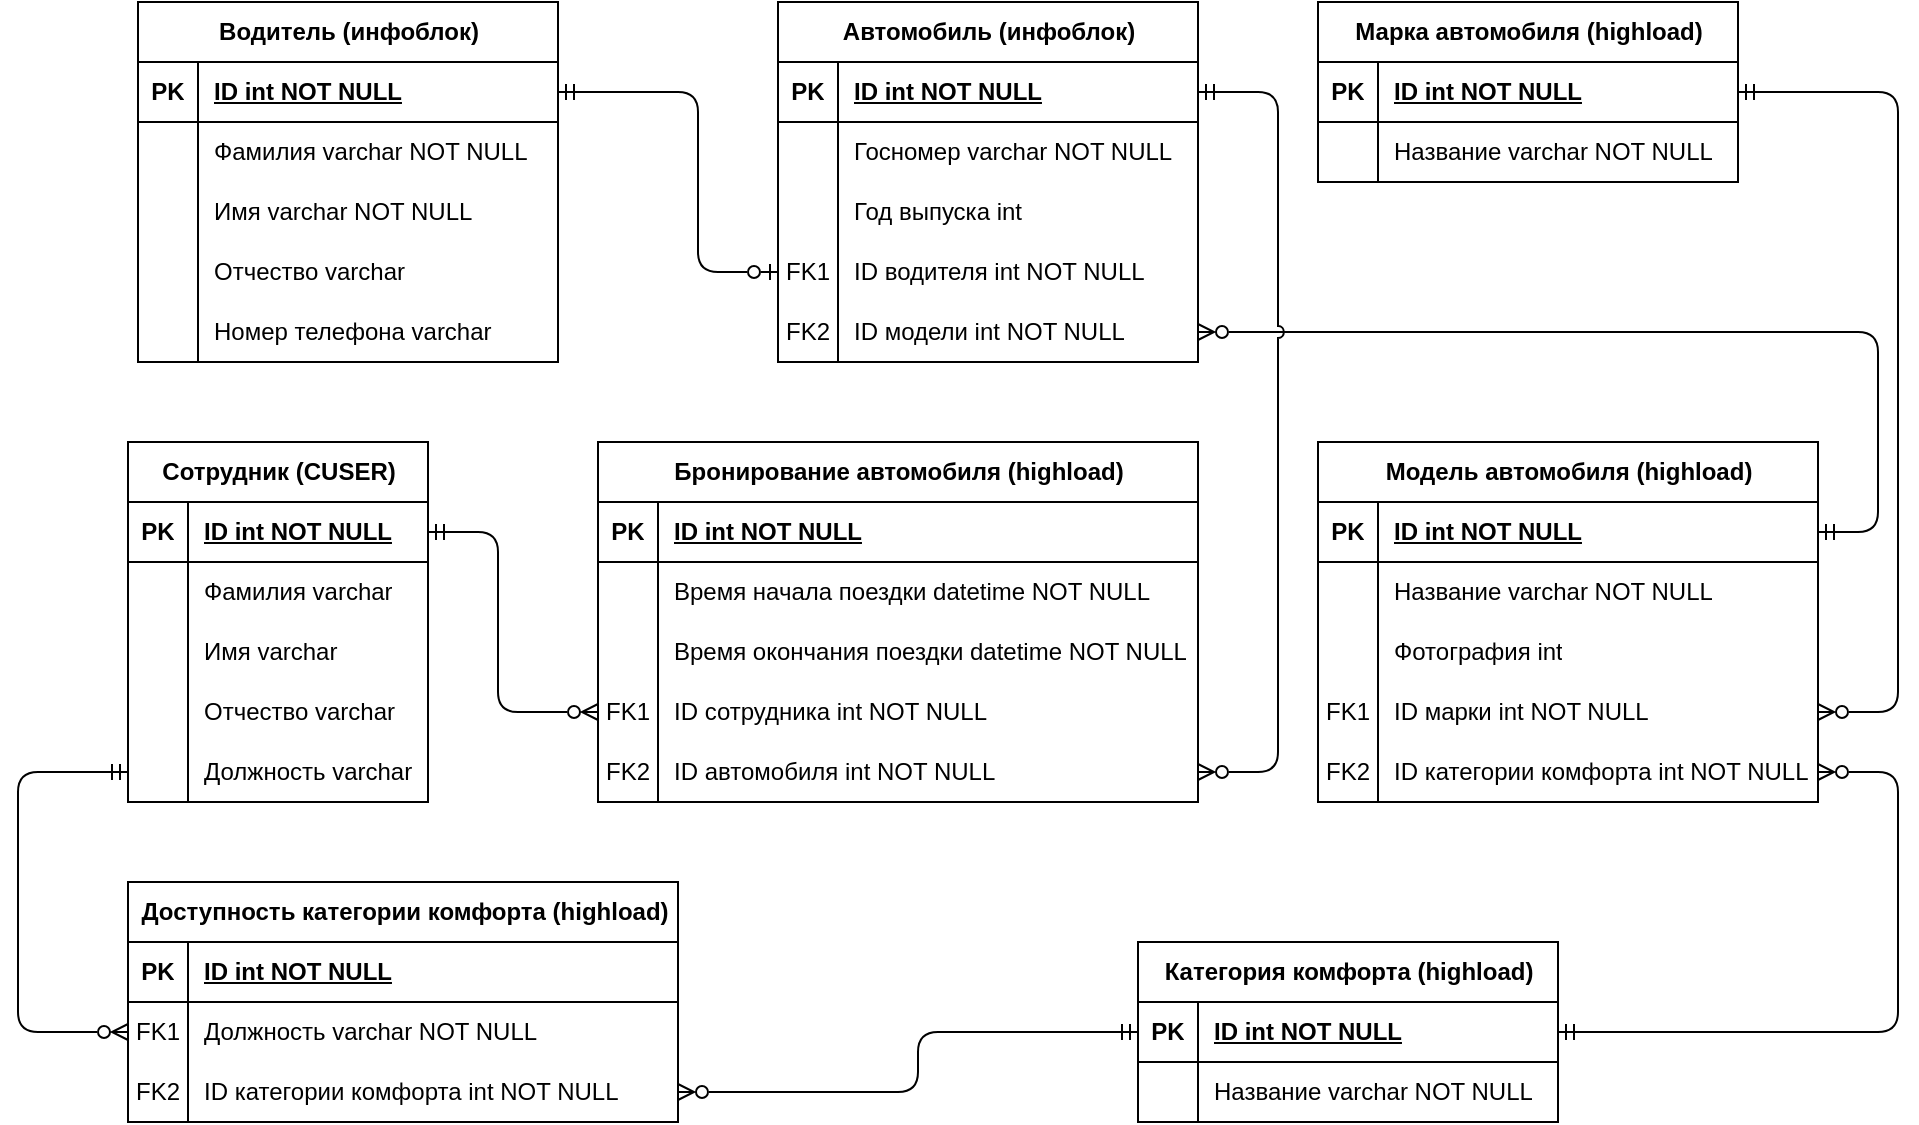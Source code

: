 <mxfile version="21.6.5" type="device">
  <diagram id="R2lEEEUBdFMjLlhIrx00" name="Page-1">
    <mxGraphModel dx="2017" dy="638" grid="1" gridSize="10" guides="1" tooltips="1" connect="1" arrows="1" fold="1" page="1" pageScale="1" pageWidth="850" pageHeight="1100" math="0" shadow="0" extFonts="Permanent Marker^https://fonts.googleapis.com/css?family=Permanent+Marker">
      <root>
        <mxCell id="0" />
        <mxCell id="1" parent="0" />
        <mxCell id="z7Vh8xvlKcQ-BlSGNQb9-77" value="Сотрудник (CUSER)" style="shape=table;startSize=30;container=1;collapsible=1;childLayout=tableLayout;fixedRows=1;rowLines=0;fontStyle=1;align=center;resizeLast=1;html=1;" parent="1" vertex="1">
          <mxGeometry x="-45" y="710" width="150" height="180" as="geometry" />
        </mxCell>
        <mxCell id="z7Vh8xvlKcQ-BlSGNQb9-78" value="" style="shape=tableRow;horizontal=0;startSize=0;swimlaneHead=0;swimlaneBody=0;fillColor=none;collapsible=0;dropTarget=0;points=[[0,0.5],[1,0.5]];portConstraint=eastwest;top=0;left=0;right=0;bottom=1;" parent="z7Vh8xvlKcQ-BlSGNQb9-77" vertex="1">
          <mxGeometry y="30" width="150" height="30" as="geometry" />
        </mxCell>
        <mxCell id="z7Vh8xvlKcQ-BlSGNQb9-79" value="PK" style="shape=partialRectangle;connectable=0;fillColor=none;top=0;left=0;bottom=0;right=0;fontStyle=1;overflow=hidden;whiteSpace=wrap;html=1;" parent="z7Vh8xvlKcQ-BlSGNQb9-78" vertex="1">
          <mxGeometry width="30" height="30" as="geometry">
            <mxRectangle width="30" height="30" as="alternateBounds" />
          </mxGeometry>
        </mxCell>
        <mxCell id="z7Vh8xvlKcQ-BlSGNQb9-80" value="ID int NOT NULL" style="shape=partialRectangle;connectable=0;fillColor=none;top=0;left=0;bottom=0;right=0;align=left;spacingLeft=6;fontStyle=5;overflow=hidden;whiteSpace=wrap;html=1;" parent="z7Vh8xvlKcQ-BlSGNQb9-78" vertex="1">
          <mxGeometry x="30" width="120" height="30" as="geometry">
            <mxRectangle width="120" height="30" as="alternateBounds" />
          </mxGeometry>
        </mxCell>
        <mxCell id="z7Vh8xvlKcQ-BlSGNQb9-81" value="" style="shape=tableRow;horizontal=0;startSize=0;swimlaneHead=0;swimlaneBody=0;fillColor=none;collapsible=0;dropTarget=0;points=[[0,0.5],[1,0.5]];portConstraint=eastwest;top=0;left=0;right=0;bottom=0;" parent="z7Vh8xvlKcQ-BlSGNQb9-77" vertex="1">
          <mxGeometry y="60" width="150" height="30" as="geometry" />
        </mxCell>
        <mxCell id="z7Vh8xvlKcQ-BlSGNQb9-82" value="" style="shape=partialRectangle;connectable=0;fillColor=none;top=0;left=0;bottom=0;right=0;editable=1;overflow=hidden;whiteSpace=wrap;html=1;" parent="z7Vh8xvlKcQ-BlSGNQb9-81" vertex="1">
          <mxGeometry width="30" height="30" as="geometry">
            <mxRectangle width="30" height="30" as="alternateBounds" />
          </mxGeometry>
        </mxCell>
        <mxCell id="z7Vh8xvlKcQ-BlSGNQb9-83" value="Фамилия&amp;nbsp;varchar" style="shape=partialRectangle;connectable=0;fillColor=none;top=0;left=0;bottom=0;right=0;align=left;spacingLeft=6;overflow=hidden;whiteSpace=wrap;html=1;" parent="z7Vh8xvlKcQ-BlSGNQb9-81" vertex="1">
          <mxGeometry x="30" width="120" height="30" as="geometry">
            <mxRectangle width="120" height="30" as="alternateBounds" />
          </mxGeometry>
        </mxCell>
        <mxCell id="z7Vh8xvlKcQ-BlSGNQb9-84" value="" style="shape=tableRow;horizontal=0;startSize=0;swimlaneHead=0;swimlaneBody=0;fillColor=none;collapsible=0;dropTarget=0;points=[[0,0.5],[1,0.5]];portConstraint=eastwest;top=0;left=0;right=0;bottom=0;" parent="z7Vh8xvlKcQ-BlSGNQb9-77" vertex="1">
          <mxGeometry y="90" width="150" height="30" as="geometry" />
        </mxCell>
        <mxCell id="z7Vh8xvlKcQ-BlSGNQb9-85" value="" style="shape=partialRectangle;connectable=0;fillColor=none;top=0;left=0;bottom=0;right=0;editable=1;overflow=hidden;whiteSpace=wrap;html=1;" parent="z7Vh8xvlKcQ-BlSGNQb9-84" vertex="1">
          <mxGeometry width="30" height="30" as="geometry">
            <mxRectangle width="30" height="30" as="alternateBounds" />
          </mxGeometry>
        </mxCell>
        <mxCell id="z7Vh8xvlKcQ-BlSGNQb9-86" value="Имя&amp;nbsp;varchar" style="shape=partialRectangle;connectable=0;fillColor=none;top=0;left=0;bottom=0;right=0;align=left;spacingLeft=6;overflow=hidden;whiteSpace=wrap;html=1;" parent="z7Vh8xvlKcQ-BlSGNQb9-84" vertex="1">
          <mxGeometry x="30" width="120" height="30" as="geometry">
            <mxRectangle width="120" height="30" as="alternateBounds" />
          </mxGeometry>
        </mxCell>
        <mxCell id="z7Vh8xvlKcQ-BlSGNQb9-87" value="" style="shape=tableRow;horizontal=0;startSize=0;swimlaneHead=0;swimlaneBody=0;fillColor=none;collapsible=0;dropTarget=0;points=[[0,0.5],[1,0.5]];portConstraint=eastwest;top=0;left=0;right=0;bottom=0;" parent="z7Vh8xvlKcQ-BlSGNQb9-77" vertex="1">
          <mxGeometry y="120" width="150" height="30" as="geometry" />
        </mxCell>
        <mxCell id="z7Vh8xvlKcQ-BlSGNQb9-88" value="" style="shape=partialRectangle;connectable=0;fillColor=none;top=0;left=0;bottom=0;right=0;editable=1;overflow=hidden;whiteSpace=wrap;html=1;" parent="z7Vh8xvlKcQ-BlSGNQb9-87" vertex="1">
          <mxGeometry width="30" height="30" as="geometry">
            <mxRectangle width="30" height="30" as="alternateBounds" />
          </mxGeometry>
        </mxCell>
        <mxCell id="z7Vh8xvlKcQ-BlSGNQb9-89" value="Отчество&amp;nbsp;varchar" style="shape=partialRectangle;connectable=0;fillColor=none;top=0;left=0;bottom=0;right=0;align=left;spacingLeft=6;overflow=hidden;whiteSpace=wrap;html=1;" parent="z7Vh8xvlKcQ-BlSGNQb9-87" vertex="1">
          <mxGeometry x="30" width="120" height="30" as="geometry">
            <mxRectangle width="120" height="30" as="alternateBounds" />
          </mxGeometry>
        </mxCell>
        <mxCell id="z7Vh8xvlKcQ-BlSGNQb9-96" style="shape=tableRow;horizontal=0;startSize=0;swimlaneHead=0;swimlaneBody=0;fillColor=none;collapsible=0;dropTarget=0;points=[[0,0.5],[1,0.5]];portConstraint=eastwest;top=0;left=0;right=0;bottom=0;" parent="z7Vh8xvlKcQ-BlSGNQb9-77" vertex="1">
          <mxGeometry y="150" width="150" height="30" as="geometry" />
        </mxCell>
        <mxCell id="z7Vh8xvlKcQ-BlSGNQb9-97" value="" style="shape=partialRectangle;connectable=0;fillColor=none;top=0;left=0;bottom=0;right=0;editable=1;overflow=hidden;whiteSpace=wrap;html=1;" parent="z7Vh8xvlKcQ-BlSGNQb9-96" vertex="1">
          <mxGeometry width="30" height="30" as="geometry">
            <mxRectangle width="30" height="30" as="alternateBounds" />
          </mxGeometry>
        </mxCell>
        <mxCell id="z7Vh8xvlKcQ-BlSGNQb9-98" value="Должность varchar" style="shape=partialRectangle;connectable=0;fillColor=none;top=0;left=0;bottom=0;right=0;align=left;spacingLeft=6;overflow=hidden;whiteSpace=wrap;html=1;" parent="z7Vh8xvlKcQ-BlSGNQb9-96" vertex="1">
          <mxGeometry x="30" width="120" height="30" as="geometry">
            <mxRectangle width="120" height="30" as="alternateBounds" />
          </mxGeometry>
        </mxCell>
        <mxCell id="z7Vh8xvlKcQ-BlSGNQb9-112" value="Модель автомобиля (highload)" style="shape=table;startSize=30;container=1;collapsible=1;childLayout=tableLayout;fixedRows=1;rowLines=0;fontStyle=1;align=center;resizeLast=1;html=1;" parent="1" vertex="1">
          <mxGeometry x="550" y="710" width="250" height="180" as="geometry" />
        </mxCell>
        <mxCell id="z7Vh8xvlKcQ-BlSGNQb9-113" value="" style="shape=tableRow;horizontal=0;startSize=0;swimlaneHead=0;swimlaneBody=0;fillColor=none;collapsible=0;dropTarget=0;points=[[0,0.5],[1,0.5]];portConstraint=eastwest;top=0;left=0;right=0;bottom=1;" parent="z7Vh8xvlKcQ-BlSGNQb9-112" vertex="1">
          <mxGeometry y="30" width="250" height="30" as="geometry" />
        </mxCell>
        <mxCell id="z7Vh8xvlKcQ-BlSGNQb9-114" value="PK" style="shape=partialRectangle;connectable=0;fillColor=none;top=0;left=0;bottom=0;right=0;fontStyle=1;overflow=hidden;whiteSpace=wrap;html=1;" parent="z7Vh8xvlKcQ-BlSGNQb9-113" vertex="1">
          <mxGeometry width="30" height="30" as="geometry">
            <mxRectangle width="30" height="30" as="alternateBounds" />
          </mxGeometry>
        </mxCell>
        <mxCell id="z7Vh8xvlKcQ-BlSGNQb9-115" value="ID int NOT NULL" style="shape=partialRectangle;connectable=0;fillColor=none;top=0;left=0;bottom=0;right=0;align=left;spacingLeft=6;fontStyle=5;overflow=hidden;whiteSpace=wrap;html=1;" parent="z7Vh8xvlKcQ-BlSGNQb9-113" vertex="1">
          <mxGeometry x="30" width="220" height="30" as="geometry">
            <mxRectangle width="220" height="30" as="alternateBounds" />
          </mxGeometry>
        </mxCell>
        <mxCell id="z7Vh8xvlKcQ-BlSGNQb9-116" value="" style="shape=tableRow;horizontal=0;startSize=0;swimlaneHead=0;swimlaneBody=0;fillColor=none;collapsible=0;dropTarget=0;points=[[0,0.5],[1,0.5]];portConstraint=eastwest;top=0;left=0;right=0;bottom=0;" parent="z7Vh8xvlKcQ-BlSGNQb9-112" vertex="1">
          <mxGeometry y="60" width="250" height="30" as="geometry" />
        </mxCell>
        <mxCell id="z7Vh8xvlKcQ-BlSGNQb9-117" value="" style="shape=partialRectangle;connectable=0;fillColor=none;top=0;left=0;bottom=0;right=0;editable=1;overflow=hidden;whiteSpace=wrap;html=1;" parent="z7Vh8xvlKcQ-BlSGNQb9-116" vertex="1">
          <mxGeometry width="30" height="30" as="geometry">
            <mxRectangle width="30" height="30" as="alternateBounds" />
          </mxGeometry>
        </mxCell>
        <mxCell id="z7Vh8xvlKcQ-BlSGNQb9-118" value="Название varchar NOT NULL" style="shape=partialRectangle;connectable=0;fillColor=none;top=0;left=0;bottom=0;right=0;align=left;spacingLeft=6;overflow=hidden;whiteSpace=wrap;html=1;" parent="z7Vh8xvlKcQ-BlSGNQb9-116" vertex="1">
          <mxGeometry x="30" width="220" height="30" as="geometry">
            <mxRectangle width="220" height="30" as="alternateBounds" />
          </mxGeometry>
        </mxCell>
        <mxCell id="z7Vh8xvlKcQ-BlSGNQb9-128" style="shape=tableRow;horizontal=0;startSize=0;swimlaneHead=0;swimlaneBody=0;fillColor=none;collapsible=0;dropTarget=0;points=[[0,0.5],[1,0.5]];portConstraint=eastwest;top=0;left=0;right=0;bottom=0;" parent="z7Vh8xvlKcQ-BlSGNQb9-112" vertex="1">
          <mxGeometry y="90" width="250" height="30" as="geometry" />
        </mxCell>
        <mxCell id="z7Vh8xvlKcQ-BlSGNQb9-129" style="shape=partialRectangle;connectable=0;fillColor=none;top=0;left=0;bottom=0;right=0;editable=1;overflow=hidden;whiteSpace=wrap;html=1;" parent="z7Vh8xvlKcQ-BlSGNQb9-128" vertex="1">
          <mxGeometry width="30" height="30" as="geometry">
            <mxRectangle width="30" height="30" as="alternateBounds" />
          </mxGeometry>
        </mxCell>
        <mxCell id="z7Vh8xvlKcQ-BlSGNQb9-130" value="Фотография int" style="shape=partialRectangle;connectable=0;fillColor=none;top=0;left=0;bottom=0;right=0;align=left;spacingLeft=6;overflow=hidden;whiteSpace=wrap;html=1;" parent="z7Vh8xvlKcQ-BlSGNQb9-128" vertex="1">
          <mxGeometry x="30" width="220" height="30" as="geometry">
            <mxRectangle width="220" height="30" as="alternateBounds" />
          </mxGeometry>
        </mxCell>
        <mxCell id="z7Vh8xvlKcQ-BlSGNQb9-125" style="shape=tableRow;horizontal=0;startSize=0;swimlaneHead=0;swimlaneBody=0;fillColor=none;collapsible=0;dropTarget=0;points=[[0,0.5],[1,0.5]];portConstraint=eastwest;top=0;left=0;right=0;bottom=0;" parent="z7Vh8xvlKcQ-BlSGNQb9-112" vertex="1">
          <mxGeometry y="120" width="250" height="30" as="geometry" />
        </mxCell>
        <mxCell id="z7Vh8xvlKcQ-BlSGNQb9-126" value="FK1" style="shape=partialRectangle;connectable=0;fillColor=none;top=0;left=0;bottom=0;right=0;editable=1;overflow=hidden;whiteSpace=wrap;html=1;" parent="z7Vh8xvlKcQ-BlSGNQb9-125" vertex="1">
          <mxGeometry width="30" height="30" as="geometry">
            <mxRectangle width="30" height="30" as="alternateBounds" />
          </mxGeometry>
        </mxCell>
        <mxCell id="z7Vh8xvlKcQ-BlSGNQb9-127" value="ID марки int NOT NULL" style="shape=partialRectangle;connectable=0;fillColor=none;top=0;left=0;bottom=0;right=0;align=left;spacingLeft=6;overflow=hidden;whiteSpace=wrap;html=1;" parent="z7Vh8xvlKcQ-BlSGNQb9-125" vertex="1">
          <mxGeometry x="30" width="220" height="30" as="geometry">
            <mxRectangle width="220" height="30" as="alternateBounds" />
          </mxGeometry>
        </mxCell>
        <mxCell id="z7Vh8xvlKcQ-BlSGNQb9-234" style="shape=tableRow;horizontal=0;startSize=0;swimlaneHead=0;swimlaneBody=0;fillColor=none;collapsible=0;dropTarget=0;points=[[0,0.5],[1,0.5]];portConstraint=eastwest;top=0;left=0;right=0;bottom=0;" parent="z7Vh8xvlKcQ-BlSGNQb9-112" vertex="1">
          <mxGeometry y="150" width="250" height="30" as="geometry" />
        </mxCell>
        <mxCell id="z7Vh8xvlKcQ-BlSGNQb9-235" value="FK2" style="shape=partialRectangle;connectable=0;fillColor=none;top=0;left=0;bottom=0;right=0;editable=1;overflow=hidden;whiteSpace=wrap;html=1;" parent="z7Vh8xvlKcQ-BlSGNQb9-234" vertex="1">
          <mxGeometry width="30" height="30" as="geometry">
            <mxRectangle width="30" height="30" as="alternateBounds" />
          </mxGeometry>
        </mxCell>
        <mxCell id="z7Vh8xvlKcQ-BlSGNQb9-236" value="ID категории комфорта int NOT NULL" style="shape=partialRectangle;connectable=0;fillColor=none;top=0;left=0;bottom=0;right=0;align=left;spacingLeft=6;overflow=hidden;whiteSpace=wrap;html=1;" parent="z7Vh8xvlKcQ-BlSGNQb9-234" vertex="1">
          <mxGeometry x="30" width="220" height="30" as="geometry">
            <mxRectangle width="220" height="30" as="alternateBounds" />
          </mxGeometry>
        </mxCell>
        <mxCell id="z7Vh8xvlKcQ-BlSGNQb9-131" value="Марка автомобиля (highload)" style="shape=table;startSize=30;container=1;collapsible=1;childLayout=tableLayout;fixedRows=1;rowLines=0;fontStyle=1;align=center;resizeLast=1;html=1;" parent="1" vertex="1">
          <mxGeometry x="550" y="490" width="210" height="90" as="geometry" />
        </mxCell>
        <mxCell id="z7Vh8xvlKcQ-BlSGNQb9-132" value="" style="shape=tableRow;horizontal=0;startSize=0;swimlaneHead=0;swimlaneBody=0;fillColor=none;collapsible=0;dropTarget=0;points=[[0,0.5],[1,0.5]];portConstraint=eastwest;top=0;left=0;right=0;bottom=1;" parent="z7Vh8xvlKcQ-BlSGNQb9-131" vertex="1">
          <mxGeometry y="30" width="210" height="30" as="geometry" />
        </mxCell>
        <mxCell id="z7Vh8xvlKcQ-BlSGNQb9-133" value="PK" style="shape=partialRectangle;connectable=0;fillColor=none;top=0;left=0;bottom=0;right=0;fontStyle=1;overflow=hidden;whiteSpace=wrap;html=1;" parent="z7Vh8xvlKcQ-BlSGNQb9-132" vertex="1">
          <mxGeometry width="30" height="30" as="geometry">
            <mxRectangle width="30" height="30" as="alternateBounds" />
          </mxGeometry>
        </mxCell>
        <mxCell id="z7Vh8xvlKcQ-BlSGNQb9-134" value="ID int NOT NULL" style="shape=partialRectangle;connectable=0;fillColor=none;top=0;left=0;bottom=0;right=0;align=left;spacingLeft=6;fontStyle=5;overflow=hidden;whiteSpace=wrap;html=1;" parent="z7Vh8xvlKcQ-BlSGNQb9-132" vertex="1">
          <mxGeometry x="30" width="180" height="30" as="geometry">
            <mxRectangle width="180" height="30" as="alternateBounds" />
          </mxGeometry>
        </mxCell>
        <mxCell id="z7Vh8xvlKcQ-BlSGNQb9-135" value="" style="shape=tableRow;horizontal=0;startSize=0;swimlaneHead=0;swimlaneBody=0;fillColor=none;collapsible=0;dropTarget=0;points=[[0,0.5],[1,0.5]];portConstraint=eastwest;top=0;left=0;right=0;bottom=0;" parent="z7Vh8xvlKcQ-BlSGNQb9-131" vertex="1">
          <mxGeometry y="60" width="210" height="30" as="geometry" />
        </mxCell>
        <mxCell id="z7Vh8xvlKcQ-BlSGNQb9-136" value="" style="shape=partialRectangle;connectable=0;fillColor=none;top=0;left=0;bottom=0;right=0;editable=1;overflow=hidden;whiteSpace=wrap;html=1;" parent="z7Vh8xvlKcQ-BlSGNQb9-135" vertex="1">
          <mxGeometry width="30" height="30" as="geometry">
            <mxRectangle width="30" height="30" as="alternateBounds" />
          </mxGeometry>
        </mxCell>
        <mxCell id="z7Vh8xvlKcQ-BlSGNQb9-137" value="Название varchar NOT NULL" style="shape=partialRectangle;connectable=0;fillColor=none;top=0;left=0;bottom=0;right=0;align=left;spacingLeft=6;overflow=hidden;whiteSpace=wrap;html=1;" parent="z7Vh8xvlKcQ-BlSGNQb9-135" vertex="1">
          <mxGeometry x="30" width="180" height="30" as="geometry">
            <mxRectangle width="180" height="30" as="alternateBounds" />
          </mxGeometry>
        </mxCell>
        <mxCell id="z7Vh8xvlKcQ-BlSGNQb9-144" value="Водитель (инфоблок)" style="shape=table;startSize=30;container=1;collapsible=1;childLayout=tableLayout;fixedRows=1;rowLines=0;fontStyle=1;align=center;resizeLast=1;html=1;" parent="1" vertex="1">
          <mxGeometry x="-40" y="490" width="210" height="180" as="geometry" />
        </mxCell>
        <mxCell id="z7Vh8xvlKcQ-BlSGNQb9-145" value="" style="shape=tableRow;horizontal=0;startSize=0;swimlaneHead=0;swimlaneBody=0;fillColor=none;collapsible=0;dropTarget=0;points=[[0,0.5],[1,0.5]];portConstraint=eastwest;top=0;left=0;right=0;bottom=1;" parent="z7Vh8xvlKcQ-BlSGNQb9-144" vertex="1">
          <mxGeometry y="30" width="210" height="30" as="geometry" />
        </mxCell>
        <mxCell id="z7Vh8xvlKcQ-BlSGNQb9-146" value="PK" style="shape=partialRectangle;connectable=0;fillColor=none;top=0;left=0;bottom=0;right=0;fontStyle=1;overflow=hidden;whiteSpace=wrap;html=1;" parent="z7Vh8xvlKcQ-BlSGNQb9-145" vertex="1">
          <mxGeometry width="30" height="30" as="geometry">
            <mxRectangle width="30" height="30" as="alternateBounds" />
          </mxGeometry>
        </mxCell>
        <mxCell id="z7Vh8xvlKcQ-BlSGNQb9-147" value="ID int NOT NULL" style="shape=partialRectangle;connectable=0;fillColor=none;top=0;left=0;bottom=0;right=0;align=left;spacingLeft=6;fontStyle=5;overflow=hidden;whiteSpace=wrap;html=1;" parent="z7Vh8xvlKcQ-BlSGNQb9-145" vertex="1">
          <mxGeometry x="30" width="180" height="30" as="geometry">
            <mxRectangle width="180" height="30" as="alternateBounds" />
          </mxGeometry>
        </mxCell>
        <mxCell id="z7Vh8xvlKcQ-BlSGNQb9-148" value="" style="shape=tableRow;horizontal=0;startSize=0;swimlaneHead=0;swimlaneBody=0;fillColor=none;collapsible=0;dropTarget=0;points=[[0,0.5],[1,0.5]];portConstraint=eastwest;top=0;left=0;right=0;bottom=0;" parent="z7Vh8xvlKcQ-BlSGNQb9-144" vertex="1">
          <mxGeometry y="60" width="210" height="30" as="geometry" />
        </mxCell>
        <mxCell id="z7Vh8xvlKcQ-BlSGNQb9-149" value="" style="shape=partialRectangle;connectable=0;fillColor=none;top=0;left=0;bottom=0;right=0;editable=1;overflow=hidden;whiteSpace=wrap;html=1;" parent="z7Vh8xvlKcQ-BlSGNQb9-148" vertex="1">
          <mxGeometry width="30" height="30" as="geometry">
            <mxRectangle width="30" height="30" as="alternateBounds" />
          </mxGeometry>
        </mxCell>
        <mxCell id="z7Vh8xvlKcQ-BlSGNQb9-150" value="Фамилия varchar NOT NULL" style="shape=partialRectangle;connectable=0;fillColor=none;top=0;left=0;bottom=0;right=0;align=left;spacingLeft=6;overflow=hidden;whiteSpace=wrap;html=1;" parent="z7Vh8xvlKcQ-BlSGNQb9-148" vertex="1">
          <mxGeometry x="30" width="180" height="30" as="geometry">
            <mxRectangle width="180" height="30" as="alternateBounds" />
          </mxGeometry>
        </mxCell>
        <mxCell id="z7Vh8xvlKcQ-BlSGNQb9-151" value="" style="shape=tableRow;horizontal=0;startSize=0;swimlaneHead=0;swimlaneBody=0;fillColor=none;collapsible=0;dropTarget=0;points=[[0,0.5],[1,0.5]];portConstraint=eastwest;top=0;left=0;right=0;bottom=0;" parent="z7Vh8xvlKcQ-BlSGNQb9-144" vertex="1">
          <mxGeometry y="90" width="210" height="30" as="geometry" />
        </mxCell>
        <mxCell id="z7Vh8xvlKcQ-BlSGNQb9-152" value="" style="shape=partialRectangle;connectable=0;fillColor=none;top=0;left=0;bottom=0;right=0;editable=1;overflow=hidden;whiteSpace=wrap;html=1;" parent="z7Vh8xvlKcQ-BlSGNQb9-151" vertex="1">
          <mxGeometry width="30" height="30" as="geometry">
            <mxRectangle width="30" height="30" as="alternateBounds" />
          </mxGeometry>
        </mxCell>
        <mxCell id="z7Vh8xvlKcQ-BlSGNQb9-153" value="Имя varchar NOT NULL" style="shape=partialRectangle;connectable=0;fillColor=none;top=0;left=0;bottom=0;right=0;align=left;spacingLeft=6;overflow=hidden;whiteSpace=wrap;html=1;" parent="z7Vh8xvlKcQ-BlSGNQb9-151" vertex="1">
          <mxGeometry x="30" width="180" height="30" as="geometry">
            <mxRectangle width="180" height="30" as="alternateBounds" />
          </mxGeometry>
        </mxCell>
        <mxCell id="z7Vh8xvlKcQ-BlSGNQb9-154" value="" style="shape=tableRow;horizontal=0;startSize=0;swimlaneHead=0;swimlaneBody=0;fillColor=none;collapsible=0;dropTarget=0;points=[[0,0.5],[1,0.5]];portConstraint=eastwest;top=0;left=0;right=0;bottom=0;" parent="z7Vh8xvlKcQ-BlSGNQb9-144" vertex="1">
          <mxGeometry y="120" width="210" height="30" as="geometry" />
        </mxCell>
        <mxCell id="z7Vh8xvlKcQ-BlSGNQb9-155" value="" style="shape=partialRectangle;connectable=0;fillColor=none;top=0;left=0;bottom=0;right=0;editable=1;overflow=hidden;whiteSpace=wrap;html=1;" parent="z7Vh8xvlKcQ-BlSGNQb9-154" vertex="1">
          <mxGeometry width="30" height="30" as="geometry">
            <mxRectangle width="30" height="30" as="alternateBounds" />
          </mxGeometry>
        </mxCell>
        <mxCell id="z7Vh8xvlKcQ-BlSGNQb9-156" value="Отчество varchar" style="shape=partialRectangle;connectable=0;fillColor=none;top=0;left=0;bottom=0;right=0;align=left;spacingLeft=6;overflow=hidden;whiteSpace=wrap;html=1;" parent="z7Vh8xvlKcQ-BlSGNQb9-154" vertex="1">
          <mxGeometry x="30" width="180" height="30" as="geometry">
            <mxRectangle width="180" height="30" as="alternateBounds" />
          </mxGeometry>
        </mxCell>
        <mxCell id="z7Vh8xvlKcQ-BlSGNQb9-157" style="shape=tableRow;horizontal=0;startSize=0;swimlaneHead=0;swimlaneBody=0;fillColor=none;collapsible=0;dropTarget=0;points=[[0,0.5],[1,0.5]];portConstraint=eastwest;top=0;left=0;right=0;bottom=0;" parent="z7Vh8xvlKcQ-BlSGNQb9-144" vertex="1">
          <mxGeometry y="150" width="210" height="30" as="geometry" />
        </mxCell>
        <mxCell id="z7Vh8xvlKcQ-BlSGNQb9-158" style="shape=partialRectangle;connectable=0;fillColor=none;top=0;left=0;bottom=0;right=0;editable=1;overflow=hidden;whiteSpace=wrap;html=1;" parent="z7Vh8xvlKcQ-BlSGNQb9-157" vertex="1">
          <mxGeometry width="30" height="30" as="geometry">
            <mxRectangle width="30" height="30" as="alternateBounds" />
          </mxGeometry>
        </mxCell>
        <mxCell id="z7Vh8xvlKcQ-BlSGNQb9-159" value="Номер телефона varchar" style="shape=partialRectangle;connectable=0;fillColor=none;top=0;left=0;bottom=0;right=0;align=left;spacingLeft=6;overflow=hidden;whiteSpace=wrap;html=1;" parent="z7Vh8xvlKcQ-BlSGNQb9-157" vertex="1">
          <mxGeometry x="30" width="180" height="30" as="geometry">
            <mxRectangle width="180" height="30" as="alternateBounds" />
          </mxGeometry>
        </mxCell>
        <mxCell id="z7Vh8xvlKcQ-BlSGNQb9-160" value="Автомобиль (инфоблок)" style="shape=table;startSize=30;container=1;collapsible=1;childLayout=tableLayout;fixedRows=1;rowLines=0;fontStyle=1;align=center;resizeLast=1;html=1;" parent="1" vertex="1">
          <mxGeometry x="280" y="490" width="210" height="180" as="geometry" />
        </mxCell>
        <mxCell id="z7Vh8xvlKcQ-BlSGNQb9-161" value="" style="shape=tableRow;horizontal=0;startSize=0;swimlaneHead=0;swimlaneBody=0;fillColor=none;collapsible=0;dropTarget=0;points=[[0,0.5],[1,0.5]];portConstraint=eastwest;top=0;left=0;right=0;bottom=1;" parent="z7Vh8xvlKcQ-BlSGNQb9-160" vertex="1">
          <mxGeometry y="30" width="210" height="30" as="geometry" />
        </mxCell>
        <mxCell id="z7Vh8xvlKcQ-BlSGNQb9-162" value="PK" style="shape=partialRectangle;connectable=0;fillColor=none;top=0;left=0;bottom=0;right=0;fontStyle=1;overflow=hidden;whiteSpace=wrap;html=1;" parent="z7Vh8xvlKcQ-BlSGNQb9-161" vertex="1">
          <mxGeometry width="30" height="30" as="geometry">
            <mxRectangle width="30" height="30" as="alternateBounds" />
          </mxGeometry>
        </mxCell>
        <mxCell id="z7Vh8xvlKcQ-BlSGNQb9-163" value="ID int NOT NULL" style="shape=partialRectangle;connectable=0;fillColor=none;top=0;left=0;bottom=0;right=0;align=left;spacingLeft=6;fontStyle=5;overflow=hidden;whiteSpace=wrap;html=1;" parent="z7Vh8xvlKcQ-BlSGNQb9-161" vertex="1">
          <mxGeometry x="30" width="180" height="30" as="geometry">
            <mxRectangle width="180" height="30" as="alternateBounds" />
          </mxGeometry>
        </mxCell>
        <mxCell id="z7Vh8xvlKcQ-BlSGNQb9-164" value="" style="shape=tableRow;horizontal=0;startSize=0;swimlaneHead=0;swimlaneBody=0;fillColor=none;collapsible=0;dropTarget=0;points=[[0,0.5],[1,0.5]];portConstraint=eastwest;top=0;left=0;right=0;bottom=0;" parent="z7Vh8xvlKcQ-BlSGNQb9-160" vertex="1">
          <mxGeometry y="60" width="210" height="30" as="geometry" />
        </mxCell>
        <mxCell id="z7Vh8xvlKcQ-BlSGNQb9-165" value="" style="shape=partialRectangle;connectable=0;fillColor=none;top=0;left=0;bottom=0;right=0;editable=1;overflow=hidden;whiteSpace=wrap;html=1;" parent="z7Vh8xvlKcQ-BlSGNQb9-164" vertex="1">
          <mxGeometry width="30" height="30" as="geometry">
            <mxRectangle width="30" height="30" as="alternateBounds" />
          </mxGeometry>
        </mxCell>
        <mxCell id="z7Vh8xvlKcQ-BlSGNQb9-166" value="Госномер varchar NOT NULL" style="shape=partialRectangle;connectable=0;fillColor=none;top=0;left=0;bottom=0;right=0;align=left;spacingLeft=6;overflow=hidden;whiteSpace=wrap;html=1;" parent="z7Vh8xvlKcQ-BlSGNQb9-164" vertex="1">
          <mxGeometry x="30" width="180" height="30" as="geometry">
            <mxRectangle width="180" height="30" as="alternateBounds" />
          </mxGeometry>
        </mxCell>
        <mxCell id="z7Vh8xvlKcQ-BlSGNQb9-167" value="" style="shape=tableRow;horizontal=0;startSize=0;swimlaneHead=0;swimlaneBody=0;fillColor=none;collapsible=0;dropTarget=0;points=[[0,0.5],[1,0.5]];portConstraint=eastwest;top=0;left=0;right=0;bottom=0;" parent="z7Vh8xvlKcQ-BlSGNQb9-160" vertex="1">
          <mxGeometry y="90" width="210" height="30" as="geometry" />
        </mxCell>
        <mxCell id="z7Vh8xvlKcQ-BlSGNQb9-168" value="" style="shape=partialRectangle;connectable=0;fillColor=none;top=0;left=0;bottom=0;right=0;editable=1;overflow=hidden;whiteSpace=wrap;html=1;" parent="z7Vh8xvlKcQ-BlSGNQb9-167" vertex="1">
          <mxGeometry width="30" height="30" as="geometry">
            <mxRectangle width="30" height="30" as="alternateBounds" />
          </mxGeometry>
        </mxCell>
        <mxCell id="z7Vh8xvlKcQ-BlSGNQb9-169" value="Год выпуска int" style="shape=partialRectangle;connectable=0;fillColor=none;top=0;left=0;bottom=0;right=0;align=left;spacingLeft=6;overflow=hidden;whiteSpace=wrap;html=1;" parent="z7Vh8xvlKcQ-BlSGNQb9-167" vertex="1">
          <mxGeometry x="30" width="180" height="30" as="geometry">
            <mxRectangle width="180" height="30" as="alternateBounds" />
          </mxGeometry>
        </mxCell>
        <mxCell id="z7Vh8xvlKcQ-BlSGNQb9-170" value="" style="shape=tableRow;horizontal=0;startSize=0;swimlaneHead=0;swimlaneBody=0;fillColor=none;collapsible=0;dropTarget=0;points=[[0,0.5],[1,0.5]];portConstraint=eastwest;top=0;left=0;right=0;bottom=0;" parent="z7Vh8xvlKcQ-BlSGNQb9-160" vertex="1">
          <mxGeometry y="120" width="210" height="30" as="geometry" />
        </mxCell>
        <mxCell id="z7Vh8xvlKcQ-BlSGNQb9-171" value="FK1" style="shape=partialRectangle;connectable=0;fillColor=none;top=0;left=0;bottom=0;right=0;editable=1;overflow=hidden;whiteSpace=wrap;html=1;" parent="z7Vh8xvlKcQ-BlSGNQb9-170" vertex="1">
          <mxGeometry width="30" height="30" as="geometry">
            <mxRectangle width="30" height="30" as="alternateBounds" />
          </mxGeometry>
        </mxCell>
        <mxCell id="z7Vh8xvlKcQ-BlSGNQb9-172" value="ID водителя int NOT NULL" style="shape=partialRectangle;connectable=0;fillColor=none;top=0;left=0;bottom=0;right=0;align=left;spacingLeft=6;overflow=hidden;whiteSpace=wrap;html=1;" parent="z7Vh8xvlKcQ-BlSGNQb9-170" vertex="1">
          <mxGeometry x="30" width="180" height="30" as="geometry">
            <mxRectangle width="180" height="30" as="alternateBounds" />
          </mxGeometry>
        </mxCell>
        <mxCell id="z7Vh8xvlKcQ-BlSGNQb9-189" style="shape=tableRow;horizontal=0;startSize=0;swimlaneHead=0;swimlaneBody=0;fillColor=none;collapsible=0;dropTarget=0;points=[[0,0.5],[1,0.5]];portConstraint=eastwest;top=0;left=0;right=0;bottom=0;" parent="z7Vh8xvlKcQ-BlSGNQb9-160" vertex="1">
          <mxGeometry y="150" width="210" height="30" as="geometry" />
        </mxCell>
        <mxCell id="z7Vh8xvlKcQ-BlSGNQb9-190" value="FK2" style="shape=partialRectangle;connectable=0;fillColor=none;top=0;left=0;bottom=0;right=0;editable=1;overflow=hidden;whiteSpace=wrap;html=1;" parent="z7Vh8xvlKcQ-BlSGNQb9-189" vertex="1">
          <mxGeometry width="30" height="30" as="geometry">
            <mxRectangle width="30" height="30" as="alternateBounds" />
          </mxGeometry>
        </mxCell>
        <mxCell id="z7Vh8xvlKcQ-BlSGNQb9-191" value="ID модели int NOT NULL" style="shape=partialRectangle;connectable=0;fillColor=none;top=0;left=0;bottom=0;right=0;align=left;spacingLeft=6;overflow=hidden;whiteSpace=wrap;html=1;" parent="z7Vh8xvlKcQ-BlSGNQb9-189" vertex="1">
          <mxGeometry x="30" width="180" height="30" as="geometry">
            <mxRectangle width="180" height="30" as="alternateBounds" />
          </mxGeometry>
        </mxCell>
        <mxCell id="z7Vh8xvlKcQ-BlSGNQb9-173" value="Бронирование автомобиля (highload)" style="shape=table;startSize=30;container=1;collapsible=1;childLayout=tableLayout;fixedRows=1;rowLines=0;fontStyle=1;align=center;resizeLast=1;html=1;" parent="1" vertex="1">
          <mxGeometry x="190" y="710" width="300" height="180" as="geometry" />
        </mxCell>
        <mxCell id="z7Vh8xvlKcQ-BlSGNQb9-174" value="" style="shape=tableRow;horizontal=0;startSize=0;swimlaneHead=0;swimlaneBody=0;fillColor=none;collapsible=0;dropTarget=0;points=[[0,0.5],[1,0.5]];portConstraint=eastwest;top=0;left=0;right=0;bottom=1;" parent="z7Vh8xvlKcQ-BlSGNQb9-173" vertex="1">
          <mxGeometry y="30" width="300" height="30" as="geometry" />
        </mxCell>
        <mxCell id="z7Vh8xvlKcQ-BlSGNQb9-175" value="PK" style="shape=partialRectangle;connectable=0;fillColor=none;top=0;left=0;bottom=0;right=0;fontStyle=1;overflow=hidden;whiteSpace=wrap;html=1;" parent="z7Vh8xvlKcQ-BlSGNQb9-174" vertex="1">
          <mxGeometry width="30" height="30" as="geometry">
            <mxRectangle width="30" height="30" as="alternateBounds" />
          </mxGeometry>
        </mxCell>
        <mxCell id="z7Vh8xvlKcQ-BlSGNQb9-176" value="ID int NOT NULL" style="shape=partialRectangle;connectable=0;fillColor=none;top=0;left=0;bottom=0;right=0;align=left;spacingLeft=6;fontStyle=5;overflow=hidden;whiteSpace=wrap;html=1;" parent="z7Vh8xvlKcQ-BlSGNQb9-174" vertex="1">
          <mxGeometry x="30" width="270" height="30" as="geometry">
            <mxRectangle width="270" height="30" as="alternateBounds" />
          </mxGeometry>
        </mxCell>
        <mxCell id="z7Vh8xvlKcQ-BlSGNQb9-177" value="" style="shape=tableRow;horizontal=0;startSize=0;swimlaneHead=0;swimlaneBody=0;fillColor=none;collapsible=0;dropTarget=0;points=[[0,0.5],[1,0.5]];portConstraint=eastwest;top=0;left=0;right=0;bottom=0;" parent="z7Vh8xvlKcQ-BlSGNQb9-173" vertex="1">
          <mxGeometry y="60" width="300" height="30" as="geometry" />
        </mxCell>
        <mxCell id="z7Vh8xvlKcQ-BlSGNQb9-178" value="" style="shape=partialRectangle;connectable=0;fillColor=none;top=0;left=0;bottom=0;right=0;editable=1;overflow=hidden;whiteSpace=wrap;html=1;" parent="z7Vh8xvlKcQ-BlSGNQb9-177" vertex="1">
          <mxGeometry width="30" height="30" as="geometry">
            <mxRectangle width="30" height="30" as="alternateBounds" />
          </mxGeometry>
        </mxCell>
        <mxCell id="z7Vh8xvlKcQ-BlSGNQb9-179" value="Время начала поездки datetime NOT NULL" style="shape=partialRectangle;connectable=0;fillColor=none;top=0;left=0;bottom=0;right=0;align=left;spacingLeft=6;overflow=hidden;whiteSpace=wrap;html=1;" parent="z7Vh8xvlKcQ-BlSGNQb9-177" vertex="1">
          <mxGeometry x="30" width="270" height="30" as="geometry">
            <mxRectangle width="270" height="30" as="alternateBounds" />
          </mxGeometry>
        </mxCell>
        <mxCell id="z7Vh8xvlKcQ-BlSGNQb9-180" value="" style="shape=tableRow;horizontal=0;startSize=0;swimlaneHead=0;swimlaneBody=0;fillColor=none;collapsible=0;dropTarget=0;points=[[0,0.5],[1,0.5]];portConstraint=eastwest;top=0;left=0;right=0;bottom=0;" parent="z7Vh8xvlKcQ-BlSGNQb9-173" vertex="1">
          <mxGeometry y="90" width="300" height="30" as="geometry" />
        </mxCell>
        <mxCell id="z7Vh8xvlKcQ-BlSGNQb9-181" value="" style="shape=partialRectangle;connectable=0;fillColor=none;top=0;left=0;bottom=0;right=0;editable=1;overflow=hidden;whiteSpace=wrap;html=1;" parent="z7Vh8xvlKcQ-BlSGNQb9-180" vertex="1">
          <mxGeometry width="30" height="30" as="geometry">
            <mxRectangle width="30" height="30" as="alternateBounds" />
          </mxGeometry>
        </mxCell>
        <mxCell id="z7Vh8xvlKcQ-BlSGNQb9-182" value="Время окончания поездки datetime NOT NULL" style="shape=partialRectangle;connectable=0;fillColor=none;top=0;left=0;bottom=0;right=0;align=left;spacingLeft=6;overflow=hidden;whiteSpace=wrap;html=1;" parent="z7Vh8xvlKcQ-BlSGNQb9-180" vertex="1">
          <mxGeometry x="30" width="270" height="30" as="geometry">
            <mxRectangle width="270" height="30" as="alternateBounds" />
          </mxGeometry>
        </mxCell>
        <mxCell id="z7Vh8xvlKcQ-BlSGNQb9-183" value="" style="shape=tableRow;horizontal=0;startSize=0;swimlaneHead=0;swimlaneBody=0;fillColor=none;collapsible=0;dropTarget=0;points=[[0,0.5],[1,0.5]];portConstraint=eastwest;top=0;left=0;right=0;bottom=0;" parent="z7Vh8xvlKcQ-BlSGNQb9-173" vertex="1">
          <mxGeometry y="120" width="300" height="30" as="geometry" />
        </mxCell>
        <mxCell id="z7Vh8xvlKcQ-BlSGNQb9-184" value="FK1" style="shape=partialRectangle;connectable=0;fillColor=none;top=0;left=0;bottom=0;right=0;editable=1;overflow=hidden;whiteSpace=wrap;html=1;" parent="z7Vh8xvlKcQ-BlSGNQb9-183" vertex="1">
          <mxGeometry width="30" height="30" as="geometry">
            <mxRectangle width="30" height="30" as="alternateBounds" />
          </mxGeometry>
        </mxCell>
        <mxCell id="z7Vh8xvlKcQ-BlSGNQb9-185" value="ID сотрудника int NOT NULL" style="shape=partialRectangle;connectable=0;fillColor=none;top=0;left=0;bottom=0;right=0;align=left;spacingLeft=6;overflow=hidden;whiteSpace=wrap;html=1;" parent="z7Vh8xvlKcQ-BlSGNQb9-183" vertex="1">
          <mxGeometry x="30" width="270" height="30" as="geometry">
            <mxRectangle width="270" height="30" as="alternateBounds" />
          </mxGeometry>
        </mxCell>
        <mxCell id="z7Vh8xvlKcQ-BlSGNQb9-186" style="shape=tableRow;horizontal=0;startSize=0;swimlaneHead=0;swimlaneBody=0;fillColor=none;collapsible=0;dropTarget=0;points=[[0,0.5],[1,0.5]];portConstraint=eastwest;top=0;left=0;right=0;bottom=0;" parent="z7Vh8xvlKcQ-BlSGNQb9-173" vertex="1">
          <mxGeometry y="150" width="300" height="30" as="geometry" />
        </mxCell>
        <mxCell id="z7Vh8xvlKcQ-BlSGNQb9-187" value="FK2" style="shape=partialRectangle;connectable=0;fillColor=none;top=0;left=0;bottom=0;right=0;editable=1;overflow=hidden;whiteSpace=wrap;html=1;" parent="z7Vh8xvlKcQ-BlSGNQb9-186" vertex="1">
          <mxGeometry width="30" height="30" as="geometry">
            <mxRectangle width="30" height="30" as="alternateBounds" />
          </mxGeometry>
        </mxCell>
        <mxCell id="z7Vh8xvlKcQ-BlSGNQb9-188" value="ID автомобиля int NOT NULL" style="shape=partialRectangle;connectable=0;fillColor=none;top=0;left=0;bottom=0;right=0;align=left;spacingLeft=6;overflow=hidden;whiteSpace=wrap;html=1;" parent="z7Vh8xvlKcQ-BlSGNQb9-186" vertex="1">
          <mxGeometry x="30" width="270" height="30" as="geometry">
            <mxRectangle width="270" height="30" as="alternateBounds" />
          </mxGeometry>
        </mxCell>
        <mxCell id="z7Vh8xvlKcQ-BlSGNQb9-221" value="Категория комфорта (highload)" style="shape=table;startSize=30;container=1;collapsible=1;childLayout=tableLayout;fixedRows=1;rowLines=0;fontStyle=1;align=center;resizeLast=1;html=1;" parent="1" vertex="1">
          <mxGeometry x="460" y="960" width="210" height="90" as="geometry" />
        </mxCell>
        <mxCell id="z7Vh8xvlKcQ-BlSGNQb9-222" value="" style="shape=tableRow;horizontal=0;startSize=0;swimlaneHead=0;swimlaneBody=0;fillColor=none;collapsible=0;dropTarget=0;points=[[0,0.5],[1,0.5]];portConstraint=eastwest;top=0;left=0;right=0;bottom=1;" parent="z7Vh8xvlKcQ-BlSGNQb9-221" vertex="1">
          <mxGeometry y="30" width="210" height="30" as="geometry" />
        </mxCell>
        <mxCell id="z7Vh8xvlKcQ-BlSGNQb9-223" value="PK" style="shape=partialRectangle;connectable=0;fillColor=none;top=0;left=0;bottom=0;right=0;fontStyle=1;overflow=hidden;whiteSpace=wrap;html=1;" parent="z7Vh8xvlKcQ-BlSGNQb9-222" vertex="1">
          <mxGeometry width="30" height="30" as="geometry">
            <mxRectangle width="30" height="30" as="alternateBounds" />
          </mxGeometry>
        </mxCell>
        <mxCell id="z7Vh8xvlKcQ-BlSGNQb9-224" value="ID int NOT NULL" style="shape=partialRectangle;connectable=0;fillColor=none;top=0;left=0;bottom=0;right=0;align=left;spacingLeft=6;fontStyle=5;overflow=hidden;whiteSpace=wrap;html=1;" parent="z7Vh8xvlKcQ-BlSGNQb9-222" vertex="1">
          <mxGeometry x="30" width="180" height="30" as="geometry">
            <mxRectangle width="180" height="30" as="alternateBounds" />
          </mxGeometry>
        </mxCell>
        <mxCell id="z7Vh8xvlKcQ-BlSGNQb9-225" value="" style="shape=tableRow;horizontal=0;startSize=0;swimlaneHead=0;swimlaneBody=0;fillColor=none;collapsible=0;dropTarget=0;points=[[0,0.5],[1,0.5]];portConstraint=eastwest;top=0;left=0;right=0;bottom=0;" parent="z7Vh8xvlKcQ-BlSGNQb9-221" vertex="1">
          <mxGeometry y="60" width="210" height="30" as="geometry" />
        </mxCell>
        <mxCell id="z7Vh8xvlKcQ-BlSGNQb9-226" value="" style="shape=partialRectangle;connectable=0;fillColor=none;top=0;left=0;bottom=0;right=0;editable=1;overflow=hidden;whiteSpace=wrap;html=1;" parent="z7Vh8xvlKcQ-BlSGNQb9-225" vertex="1">
          <mxGeometry width="30" height="30" as="geometry">
            <mxRectangle width="30" height="30" as="alternateBounds" />
          </mxGeometry>
        </mxCell>
        <mxCell id="z7Vh8xvlKcQ-BlSGNQb9-227" value="Название varchar NOT NULL" style="shape=partialRectangle;connectable=0;fillColor=none;top=0;left=0;bottom=0;right=0;align=left;spacingLeft=6;overflow=hidden;whiteSpace=wrap;html=1;" parent="z7Vh8xvlKcQ-BlSGNQb9-225" vertex="1">
          <mxGeometry x="30" width="180" height="30" as="geometry">
            <mxRectangle width="180" height="30" as="alternateBounds" />
          </mxGeometry>
        </mxCell>
        <mxCell id="z7Vh8xvlKcQ-BlSGNQb9-278" value="" style="endArrow=ERmandOne;html=1;rounded=1;startArrow=ERzeroToMany;startFill=0;endFill=0;exitX=0;exitY=0.5;exitDx=0;exitDy=0;entryX=0;entryY=0.5;entryDx=0;entryDy=0;" parent="1" source="z7Vh8xvlKcQ-BlSGNQb9-294" target="z7Vh8xvlKcQ-BlSGNQb9-96" edge="1">
          <mxGeometry width="50" height="50" relative="1" as="geometry">
            <mxPoint x="-60" y="1005" as="sourcePoint" />
            <mxPoint x="100" y="770" as="targetPoint" />
            <Array as="points">
              <mxPoint x="-100" y="1005" />
              <mxPoint x="-100" y="875" />
            </Array>
          </mxGeometry>
        </mxCell>
        <mxCell id="z7Vh8xvlKcQ-BlSGNQb9-279" value="" style="endArrow=ERmandOne;html=1;rounded=1;startArrow=ERzeroToMany;startFill=0;endFill=0;exitX=1;exitY=0.5;exitDx=0;exitDy=0;entryX=1;entryY=0.5;entryDx=0;entryDy=0;" parent="1" source="z7Vh8xvlKcQ-BlSGNQb9-234" target="z7Vh8xvlKcQ-BlSGNQb9-222" edge="1">
          <mxGeometry width="50" height="50" relative="1" as="geometry">
            <mxPoint x="320" y="950" as="sourcePoint" />
            <mxPoint x="320" y="820" as="targetPoint" />
            <Array as="points">
              <mxPoint x="840" y="875" />
              <mxPoint x="840" y="1005" />
            </Array>
          </mxGeometry>
        </mxCell>
        <mxCell id="z7Vh8xvlKcQ-BlSGNQb9-280" value="" style="endArrow=ERmandOne;html=1;rounded=1;startArrow=ERzeroToMany;startFill=0;endFill=0;exitX=1;exitY=0.5;exitDx=0;exitDy=0;entryX=0;entryY=0.5;entryDx=0;entryDy=0;" parent="1" source="z7Vh8xvlKcQ-BlSGNQb9-297" target="z7Vh8xvlKcQ-BlSGNQb9-222" edge="1">
          <mxGeometry width="50" height="50" relative="1" as="geometry">
            <mxPoint x="240" y="1035" as="sourcePoint" />
            <mxPoint x="-50" y="885" as="targetPoint" />
            <Array as="points">
              <mxPoint x="350" y="1035" />
              <mxPoint x="350" y="1005" />
            </Array>
          </mxGeometry>
        </mxCell>
        <mxCell id="z7Vh8xvlKcQ-BlSGNQb9-286" value="" style="endArrow=ERzeroToOne;html=1;rounded=1;startArrow=ERmandOne;startFill=0;endFill=0;exitX=1;exitY=0.5;exitDx=0;exitDy=0;entryX=0;entryY=0.5;entryDx=0;entryDy=0;" parent="1" source="z7Vh8xvlKcQ-BlSGNQb9-145" target="z7Vh8xvlKcQ-BlSGNQb9-170" edge="1">
          <mxGeometry width="50" height="50" relative="1" as="geometry">
            <mxPoint x="250" y="435" as="sourcePoint" />
            <mxPoint x="300" y="385" as="targetPoint" />
            <Array as="points">
              <mxPoint x="240" y="535" />
              <mxPoint x="240" y="625" />
            </Array>
          </mxGeometry>
        </mxCell>
        <mxCell id="z7Vh8xvlKcQ-BlSGNQb9-287" value="" style="endArrow=ERmandOne;html=1;rounded=1;startArrow=ERzeroToMany;startFill=0;endFill=0;exitX=1;exitY=0.5;exitDx=0;exitDy=0;entryX=1;entryY=0.5;entryDx=0;entryDy=0;" parent="1" source="z7Vh8xvlKcQ-BlSGNQb9-125" target="z7Vh8xvlKcQ-BlSGNQb9-132" edge="1">
          <mxGeometry width="50" height="50" relative="1" as="geometry">
            <mxPoint x="750" y="885" as="sourcePoint" />
            <mxPoint x="680" y="1015" as="targetPoint" />
            <Array as="points">
              <mxPoint x="840" y="845" />
              <mxPoint x="840" y="750" />
              <mxPoint x="840" y="535" />
            </Array>
          </mxGeometry>
        </mxCell>
        <mxCell id="z7Vh8xvlKcQ-BlSGNQb9-288" value="" style="endArrow=ERmandOne;html=1;rounded=1;startArrow=ERzeroToMany;startFill=0;endFill=0;exitX=0;exitY=0.5;exitDx=0;exitDy=0;entryX=1;entryY=0.5;entryDx=0;entryDy=0;" parent="1" source="z7Vh8xvlKcQ-BlSGNQb9-183" target="z7Vh8xvlKcQ-BlSGNQb9-78" edge="1">
          <mxGeometry width="50" height="50" relative="1" as="geometry">
            <mxPoint x="-50" y="1015" as="sourcePoint" />
            <mxPoint x="-50" y="885" as="targetPoint" />
            <Array as="points">
              <mxPoint x="140" y="845" />
              <mxPoint x="140" y="755" />
            </Array>
          </mxGeometry>
        </mxCell>
        <mxCell id="z7Vh8xvlKcQ-BlSGNQb9-290" value="Доступность категории комфорта (highload)" style="shape=table;startSize=30;container=1;collapsible=1;childLayout=tableLayout;fixedRows=1;rowLines=0;fontStyle=1;align=center;resizeLast=1;html=1;" parent="1" vertex="1">
          <mxGeometry x="-45" y="930" width="275" height="120" as="geometry" />
        </mxCell>
        <mxCell id="z7Vh8xvlKcQ-BlSGNQb9-291" value="" style="shape=tableRow;horizontal=0;startSize=0;swimlaneHead=0;swimlaneBody=0;fillColor=none;collapsible=0;dropTarget=0;points=[[0,0.5],[1,0.5]];portConstraint=eastwest;top=0;left=0;right=0;bottom=1;" parent="z7Vh8xvlKcQ-BlSGNQb9-290" vertex="1">
          <mxGeometry y="30" width="275" height="30" as="geometry" />
        </mxCell>
        <mxCell id="z7Vh8xvlKcQ-BlSGNQb9-292" value="PK" style="shape=partialRectangle;connectable=0;fillColor=none;top=0;left=0;bottom=0;right=0;fontStyle=1;overflow=hidden;whiteSpace=wrap;html=1;" parent="z7Vh8xvlKcQ-BlSGNQb9-291" vertex="1">
          <mxGeometry width="30" height="30" as="geometry">
            <mxRectangle width="30" height="30" as="alternateBounds" />
          </mxGeometry>
        </mxCell>
        <mxCell id="z7Vh8xvlKcQ-BlSGNQb9-293" value="ID int NOT NULL" style="shape=partialRectangle;connectable=0;fillColor=none;top=0;left=0;bottom=0;right=0;align=left;spacingLeft=6;fontStyle=5;overflow=hidden;whiteSpace=wrap;html=1;" parent="z7Vh8xvlKcQ-BlSGNQb9-291" vertex="1">
          <mxGeometry x="30" width="245" height="30" as="geometry">
            <mxRectangle width="245" height="30" as="alternateBounds" />
          </mxGeometry>
        </mxCell>
        <mxCell id="z7Vh8xvlKcQ-BlSGNQb9-294" value="" style="shape=tableRow;horizontal=0;startSize=0;swimlaneHead=0;swimlaneBody=0;fillColor=none;collapsible=0;dropTarget=0;points=[[0,0.5],[1,0.5]];portConstraint=eastwest;top=0;left=0;right=0;bottom=0;" parent="z7Vh8xvlKcQ-BlSGNQb9-290" vertex="1">
          <mxGeometry y="60" width="275" height="30" as="geometry" />
        </mxCell>
        <mxCell id="z7Vh8xvlKcQ-BlSGNQb9-295" value="FK1" style="shape=partialRectangle;connectable=0;fillColor=none;top=0;left=0;bottom=0;right=0;editable=1;overflow=hidden;whiteSpace=wrap;html=1;" parent="z7Vh8xvlKcQ-BlSGNQb9-294" vertex="1">
          <mxGeometry width="30" height="30" as="geometry">
            <mxRectangle width="30" height="30" as="alternateBounds" />
          </mxGeometry>
        </mxCell>
        <mxCell id="z7Vh8xvlKcQ-BlSGNQb9-296" value="Должность varchar NOT NULL" style="shape=partialRectangle;connectable=0;fillColor=none;top=0;left=0;bottom=0;right=0;align=left;spacingLeft=6;overflow=hidden;whiteSpace=wrap;html=1;" parent="z7Vh8xvlKcQ-BlSGNQb9-294" vertex="1">
          <mxGeometry x="30" width="245" height="30" as="geometry">
            <mxRectangle width="245" height="30" as="alternateBounds" />
          </mxGeometry>
        </mxCell>
        <mxCell id="z7Vh8xvlKcQ-BlSGNQb9-297" value="" style="shape=tableRow;horizontal=0;startSize=0;swimlaneHead=0;swimlaneBody=0;fillColor=none;collapsible=0;dropTarget=0;points=[[0,0.5],[1,0.5]];portConstraint=eastwest;top=0;left=0;right=0;bottom=0;" parent="z7Vh8xvlKcQ-BlSGNQb9-290" vertex="1">
          <mxGeometry y="90" width="275" height="30" as="geometry" />
        </mxCell>
        <mxCell id="z7Vh8xvlKcQ-BlSGNQb9-298" value="FK2" style="shape=partialRectangle;connectable=0;fillColor=none;top=0;left=0;bottom=0;right=0;editable=1;overflow=hidden;whiteSpace=wrap;html=1;" parent="z7Vh8xvlKcQ-BlSGNQb9-297" vertex="1">
          <mxGeometry width="30" height="30" as="geometry">
            <mxRectangle width="30" height="30" as="alternateBounds" />
          </mxGeometry>
        </mxCell>
        <mxCell id="z7Vh8xvlKcQ-BlSGNQb9-299" value="ID категории комфорта int NOT NULL" style="shape=partialRectangle;connectable=0;fillColor=none;top=0;left=0;bottom=0;right=0;align=left;spacingLeft=6;overflow=hidden;whiteSpace=wrap;html=1;" parent="z7Vh8xvlKcQ-BlSGNQb9-297" vertex="1">
          <mxGeometry x="30" width="245" height="30" as="geometry">
            <mxRectangle width="245" height="30" as="alternateBounds" />
          </mxGeometry>
        </mxCell>
        <mxCell id="TdWkW2Or4dElK7sk6oId-1" value="" style="endArrow=ERmandOne;html=1;rounded=1;startArrow=ERzeroToMany;startFill=0;endFill=0;exitX=1;exitY=0.5;exitDx=0;exitDy=0;entryX=1;entryY=0.5;entryDx=0;entryDy=0;" parent="1" source="z7Vh8xvlKcQ-BlSGNQb9-189" target="z7Vh8xvlKcQ-BlSGNQb9-113" edge="1">
          <mxGeometry width="50" height="50" relative="1" as="geometry">
            <mxPoint x="900" y="870" as="sourcePoint" />
            <mxPoint x="860" y="530" as="targetPoint" />
            <Array as="points">
              <mxPoint x="830" y="655" />
              <mxPoint x="830" y="755" />
            </Array>
          </mxGeometry>
        </mxCell>
        <mxCell id="TdWkW2Or4dElK7sk6oId-4" value="" style="endArrow=ERmandOne;html=1;rounded=1;startArrow=ERzeroToMany;startFill=0;endFill=0;exitX=1;exitY=0.5;exitDx=0;exitDy=0;entryX=1;entryY=0.5;entryDx=0;entryDy=0;jumpStyle=arc;" parent="1" source="z7Vh8xvlKcQ-BlSGNQb9-186" target="z7Vh8xvlKcQ-BlSGNQb9-161" edge="1">
          <mxGeometry width="50" height="50" relative="1" as="geometry">
            <mxPoint x="500" y="665" as="sourcePoint" />
            <mxPoint x="810" y="765" as="targetPoint" />
            <Array as="points">
              <mxPoint x="530" y="875" />
              <mxPoint x="530" y="535" />
            </Array>
          </mxGeometry>
        </mxCell>
      </root>
    </mxGraphModel>
  </diagram>
</mxfile>
